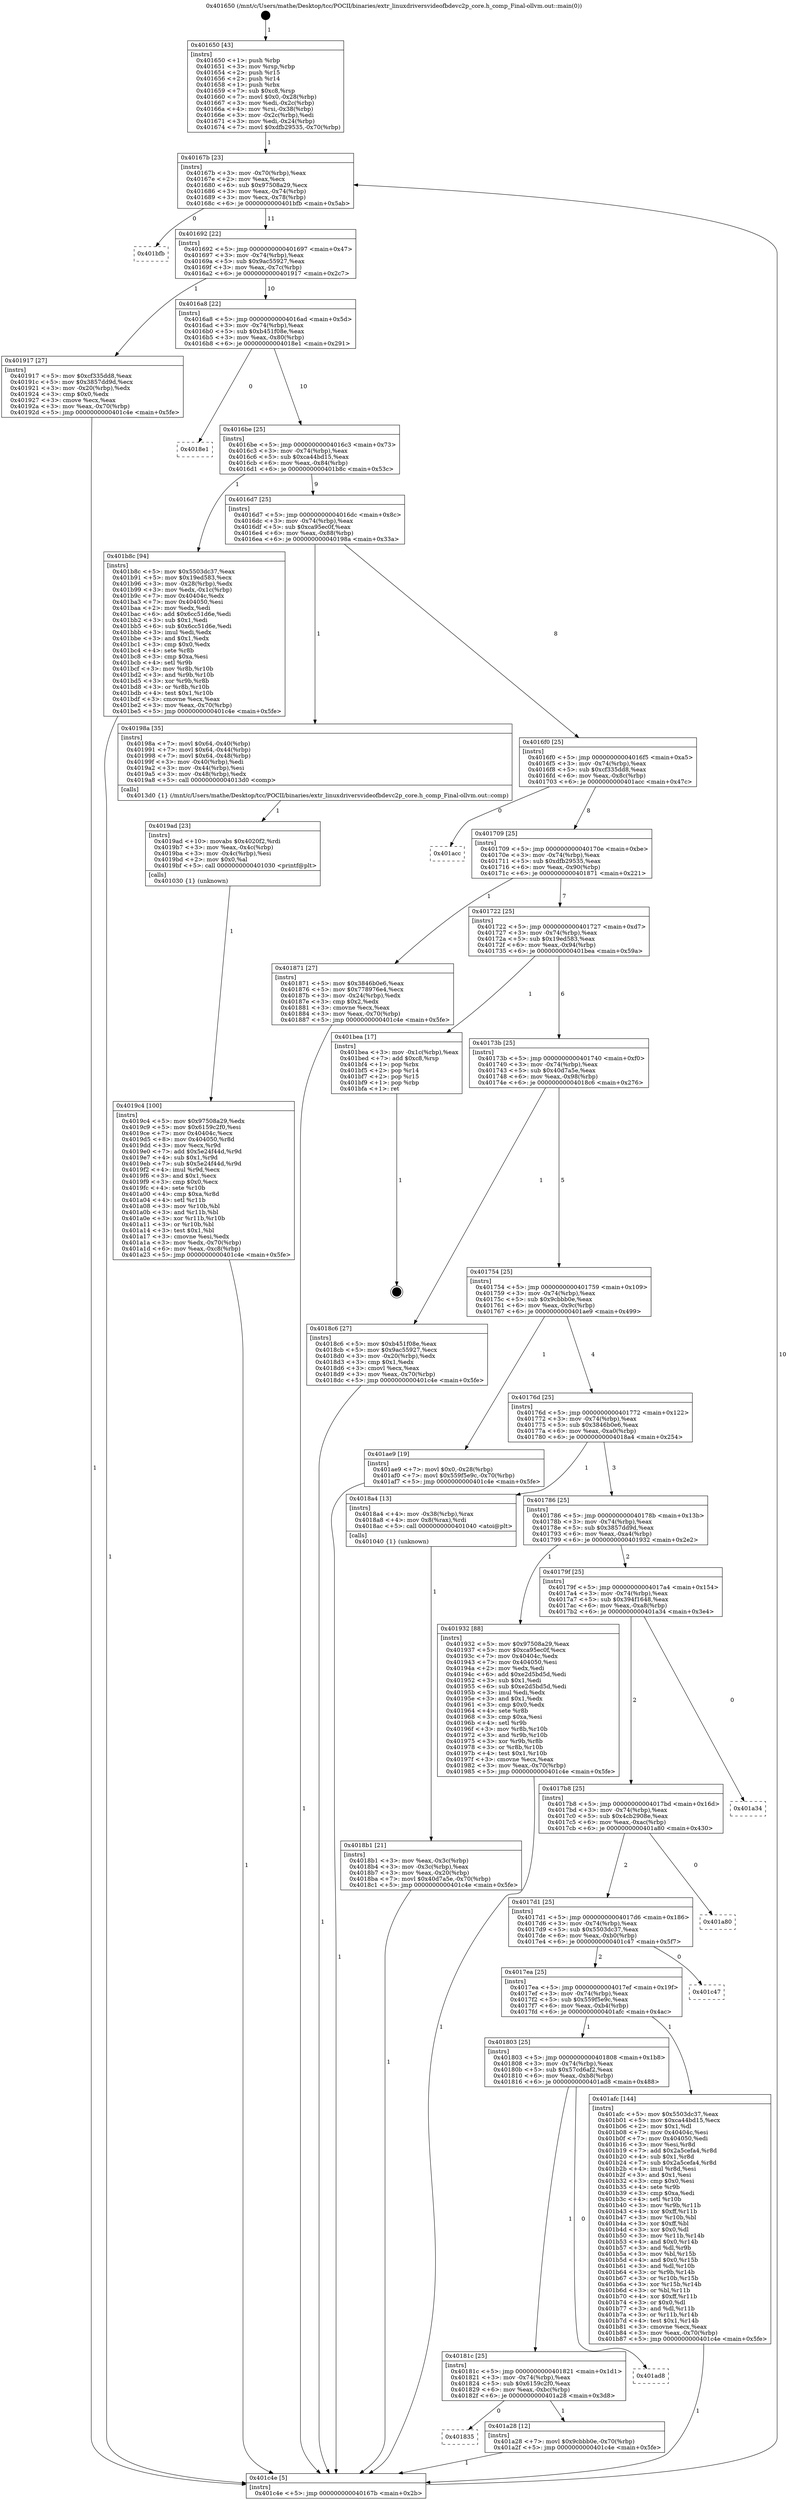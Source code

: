 digraph "0x401650" {
  label = "0x401650 (/mnt/c/Users/mathe/Desktop/tcc/POCII/binaries/extr_linuxdriversvideofbdevc2p_core.h_comp_Final-ollvm.out::main(0))"
  labelloc = "t"
  node[shape=record]

  Entry [label="",width=0.3,height=0.3,shape=circle,fillcolor=black,style=filled]
  "0x40167b" [label="{
     0x40167b [23]\l
     | [instrs]\l
     &nbsp;&nbsp;0x40167b \<+3\>: mov -0x70(%rbp),%eax\l
     &nbsp;&nbsp;0x40167e \<+2\>: mov %eax,%ecx\l
     &nbsp;&nbsp;0x401680 \<+6\>: sub $0x97508a29,%ecx\l
     &nbsp;&nbsp;0x401686 \<+3\>: mov %eax,-0x74(%rbp)\l
     &nbsp;&nbsp;0x401689 \<+3\>: mov %ecx,-0x78(%rbp)\l
     &nbsp;&nbsp;0x40168c \<+6\>: je 0000000000401bfb \<main+0x5ab\>\l
  }"]
  "0x401bfb" [label="{
     0x401bfb\l
  }", style=dashed]
  "0x401692" [label="{
     0x401692 [22]\l
     | [instrs]\l
     &nbsp;&nbsp;0x401692 \<+5\>: jmp 0000000000401697 \<main+0x47\>\l
     &nbsp;&nbsp;0x401697 \<+3\>: mov -0x74(%rbp),%eax\l
     &nbsp;&nbsp;0x40169a \<+5\>: sub $0x9ac55927,%eax\l
     &nbsp;&nbsp;0x40169f \<+3\>: mov %eax,-0x7c(%rbp)\l
     &nbsp;&nbsp;0x4016a2 \<+6\>: je 0000000000401917 \<main+0x2c7\>\l
  }"]
  Exit [label="",width=0.3,height=0.3,shape=circle,fillcolor=black,style=filled,peripheries=2]
  "0x401917" [label="{
     0x401917 [27]\l
     | [instrs]\l
     &nbsp;&nbsp;0x401917 \<+5\>: mov $0xcf335dd8,%eax\l
     &nbsp;&nbsp;0x40191c \<+5\>: mov $0x3857dd9d,%ecx\l
     &nbsp;&nbsp;0x401921 \<+3\>: mov -0x20(%rbp),%edx\l
     &nbsp;&nbsp;0x401924 \<+3\>: cmp $0x0,%edx\l
     &nbsp;&nbsp;0x401927 \<+3\>: cmove %ecx,%eax\l
     &nbsp;&nbsp;0x40192a \<+3\>: mov %eax,-0x70(%rbp)\l
     &nbsp;&nbsp;0x40192d \<+5\>: jmp 0000000000401c4e \<main+0x5fe\>\l
  }"]
  "0x4016a8" [label="{
     0x4016a8 [22]\l
     | [instrs]\l
     &nbsp;&nbsp;0x4016a8 \<+5\>: jmp 00000000004016ad \<main+0x5d\>\l
     &nbsp;&nbsp;0x4016ad \<+3\>: mov -0x74(%rbp),%eax\l
     &nbsp;&nbsp;0x4016b0 \<+5\>: sub $0xb451f08e,%eax\l
     &nbsp;&nbsp;0x4016b5 \<+3\>: mov %eax,-0x80(%rbp)\l
     &nbsp;&nbsp;0x4016b8 \<+6\>: je 00000000004018e1 \<main+0x291\>\l
  }"]
  "0x401835" [label="{
     0x401835\l
  }", style=dashed]
  "0x4018e1" [label="{
     0x4018e1\l
  }", style=dashed]
  "0x4016be" [label="{
     0x4016be [25]\l
     | [instrs]\l
     &nbsp;&nbsp;0x4016be \<+5\>: jmp 00000000004016c3 \<main+0x73\>\l
     &nbsp;&nbsp;0x4016c3 \<+3\>: mov -0x74(%rbp),%eax\l
     &nbsp;&nbsp;0x4016c6 \<+5\>: sub $0xca44bd15,%eax\l
     &nbsp;&nbsp;0x4016cb \<+6\>: mov %eax,-0x84(%rbp)\l
     &nbsp;&nbsp;0x4016d1 \<+6\>: je 0000000000401b8c \<main+0x53c\>\l
  }"]
  "0x401a28" [label="{
     0x401a28 [12]\l
     | [instrs]\l
     &nbsp;&nbsp;0x401a28 \<+7\>: movl $0x9cbbb0e,-0x70(%rbp)\l
     &nbsp;&nbsp;0x401a2f \<+5\>: jmp 0000000000401c4e \<main+0x5fe\>\l
  }"]
  "0x401b8c" [label="{
     0x401b8c [94]\l
     | [instrs]\l
     &nbsp;&nbsp;0x401b8c \<+5\>: mov $0x5503dc37,%eax\l
     &nbsp;&nbsp;0x401b91 \<+5\>: mov $0x19ed583,%ecx\l
     &nbsp;&nbsp;0x401b96 \<+3\>: mov -0x28(%rbp),%edx\l
     &nbsp;&nbsp;0x401b99 \<+3\>: mov %edx,-0x1c(%rbp)\l
     &nbsp;&nbsp;0x401b9c \<+7\>: mov 0x40404c,%edx\l
     &nbsp;&nbsp;0x401ba3 \<+7\>: mov 0x404050,%esi\l
     &nbsp;&nbsp;0x401baa \<+2\>: mov %edx,%edi\l
     &nbsp;&nbsp;0x401bac \<+6\>: add $0x6cc51d6e,%edi\l
     &nbsp;&nbsp;0x401bb2 \<+3\>: sub $0x1,%edi\l
     &nbsp;&nbsp;0x401bb5 \<+6\>: sub $0x6cc51d6e,%edi\l
     &nbsp;&nbsp;0x401bbb \<+3\>: imul %edi,%edx\l
     &nbsp;&nbsp;0x401bbe \<+3\>: and $0x1,%edx\l
     &nbsp;&nbsp;0x401bc1 \<+3\>: cmp $0x0,%edx\l
     &nbsp;&nbsp;0x401bc4 \<+4\>: sete %r8b\l
     &nbsp;&nbsp;0x401bc8 \<+3\>: cmp $0xa,%esi\l
     &nbsp;&nbsp;0x401bcb \<+4\>: setl %r9b\l
     &nbsp;&nbsp;0x401bcf \<+3\>: mov %r8b,%r10b\l
     &nbsp;&nbsp;0x401bd2 \<+3\>: and %r9b,%r10b\l
     &nbsp;&nbsp;0x401bd5 \<+3\>: xor %r9b,%r8b\l
     &nbsp;&nbsp;0x401bd8 \<+3\>: or %r8b,%r10b\l
     &nbsp;&nbsp;0x401bdb \<+4\>: test $0x1,%r10b\l
     &nbsp;&nbsp;0x401bdf \<+3\>: cmovne %ecx,%eax\l
     &nbsp;&nbsp;0x401be2 \<+3\>: mov %eax,-0x70(%rbp)\l
     &nbsp;&nbsp;0x401be5 \<+5\>: jmp 0000000000401c4e \<main+0x5fe\>\l
  }"]
  "0x4016d7" [label="{
     0x4016d7 [25]\l
     | [instrs]\l
     &nbsp;&nbsp;0x4016d7 \<+5\>: jmp 00000000004016dc \<main+0x8c\>\l
     &nbsp;&nbsp;0x4016dc \<+3\>: mov -0x74(%rbp),%eax\l
     &nbsp;&nbsp;0x4016df \<+5\>: sub $0xca95ec0f,%eax\l
     &nbsp;&nbsp;0x4016e4 \<+6\>: mov %eax,-0x88(%rbp)\l
     &nbsp;&nbsp;0x4016ea \<+6\>: je 000000000040198a \<main+0x33a\>\l
  }"]
  "0x40181c" [label="{
     0x40181c [25]\l
     | [instrs]\l
     &nbsp;&nbsp;0x40181c \<+5\>: jmp 0000000000401821 \<main+0x1d1\>\l
     &nbsp;&nbsp;0x401821 \<+3\>: mov -0x74(%rbp),%eax\l
     &nbsp;&nbsp;0x401824 \<+5\>: sub $0x6159c2f0,%eax\l
     &nbsp;&nbsp;0x401829 \<+6\>: mov %eax,-0xbc(%rbp)\l
     &nbsp;&nbsp;0x40182f \<+6\>: je 0000000000401a28 \<main+0x3d8\>\l
  }"]
  "0x40198a" [label="{
     0x40198a [35]\l
     | [instrs]\l
     &nbsp;&nbsp;0x40198a \<+7\>: movl $0x64,-0x40(%rbp)\l
     &nbsp;&nbsp;0x401991 \<+7\>: movl $0x64,-0x44(%rbp)\l
     &nbsp;&nbsp;0x401998 \<+7\>: movl $0x64,-0x48(%rbp)\l
     &nbsp;&nbsp;0x40199f \<+3\>: mov -0x40(%rbp),%edi\l
     &nbsp;&nbsp;0x4019a2 \<+3\>: mov -0x44(%rbp),%esi\l
     &nbsp;&nbsp;0x4019a5 \<+3\>: mov -0x48(%rbp),%edx\l
     &nbsp;&nbsp;0x4019a8 \<+5\>: call 00000000004013d0 \<comp\>\l
     | [calls]\l
     &nbsp;&nbsp;0x4013d0 \{1\} (/mnt/c/Users/mathe/Desktop/tcc/POCII/binaries/extr_linuxdriversvideofbdevc2p_core.h_comp_Final-ollvm.out::comp)\l
  }"]
  "0x4016f0" [label="{
     0x4016f0 [25]\l
     | [instrs]\l
     &nbsp;&nbsp;0x4016f0 \<+5\>: jmp 00000000004016f5 \<main+0xa5\>\l
     &nbsp;&nbsp;0x4016f5 \<+3\>: mov -0x74(%rbp),%eax\l
     &nbsp;&nbsp;0x4016f8 \<+5\>: sub $0xcf335dd8,%eax\l
     &nbsp;&nbsp;0x4016fd \<+6\>: mov %eax,-0x8c(%rbp)\l
     &nbsp;&nbsp;0x401703 \<+6\>: je 0000000000401acc \<main+0x47c\>\l
  }"]
  "0x401ad8" [label="{
     0x401ad8\l
  }", style=dashed]
  "0x401acc" [label="{
     0x401acc\l
  }", style=dashed]
  "0x401709" [label="{
     0x401709 [25]\l
     | [instrs]\l
     &nbsp;&nbsp;0x401709 \<+5\>: jmp 000000000040170e \<main+0xbe\>\l
     &nbsp;&nbsp;0x40170e \<+3\>: mov -0x74(%rbp),%eax\l
     &nbsp;&nbsp;0x401711 \<+5\>: sub $0xdfb29535,%eax\l
     &nbsp;&nbsp;0x401716 \<+6\>: mov %eax,-0x90(%rbp)\l
     &nbsp;&nbsp;0x40171c \<+6\>: je 0000000000401871 \<main+0x221\>\l
  }"]
  "0x401803" [label="{
     0x401803 [25]\l
     | [instrs]\l
     &nbsp;&nbsp;0x401803 \<+5\>: jmp 0000000000401808 \<main+0x1b8\>\l
     &nbsp;&nbsp;0x401808 \<+3\>: mov -0x74(%rbp),%eax\l
     &nbsp;&nbsp;0x40180b \<+5\>: sub $0x57cd6af2,%eax\l
     &nbsp;&nbsp;0x401810 \<+6\>: mov %eax,-0xb8(%rbp)\l
     &nbsp;&nbsp;0x401816 \<+6\>: je 0000000000401ad8 \<main+0x488\>\l
  }"]
  "0x401871" [label="{
     0x401871 [27]\l
     | [instrs]\l
     &nbsp;&nbsp;0x401871 \<+5\>: mov $0x3846b0e6,%eax\l
     &nbsp;&nbsp;0x401876 \<+5\>: mov $0x778976e4,%ecx\l
     &nbsp;&nbsp;0x40187b \<+3\>: mov -0x24(%rbp),%edx\l
     &nbsp;&nbsp;0x40187e \<+3\>: cmp $0x2,%edx\l
     &nbsp;&nbsp;0x401881 \<+3\>: cmovne %ecx,%eax\l
     &nbsp;&nbsp;0x401884 \<+3\>: mov %eax,-0x70(%rbp)\l
     &nbsp;&nbsp;0x401887 \<+5\>: jmp 0000000000401c4e \<main+0x5fe\>\l
  }"]
  "0x401722" [label="{
     0x401722 [25]\l
     | [instrs]\l
     &nbsp;&nbsp;0x401722 \<+5\>: jmp 0000000000401727 \<main+0xd7\>\l
     &nbsp;&nbsp;0x401727 \<+3\>: mov -0x74(%rbp),%eax\l
     &nbsp;&nbsp;0x40172a \<+5\>: sub $0x19ed583,%eax\l
     &nbsp;&nbsp;0x40172f \<+6\>: mov %eax,-0x94(%rbp)\l
     &nbsp;&nbsp;0x401735 \<+6\>: je 0000000000401bea \<main+0x59a\>\l
  }"]
  "0x401c4e" [label="{
     0x401c4e [5]\l
     | [instrs]\l
     &nbsp;&nbsp;0x401c4e \<+5\>: jmp 000000000040167b \<main+0x2b\>\l
  }"]
  "0x401650" [label="{
     0x401650 [43]\l
     | [instrs]\l
     &nbsp;&nbsp;0x401650 \<+1\>: push %rbp\l
     &nbsp;&nbsp;0x401651 \<+3\>: mov %rsp,%rbp\l
     &nbsp;&nbsp;0x401654 \<+2\>: push %r15\l
     &nbsp;&nbsp;0x401656 \<+2\>: push %r14\l
     &nbsp;&nbsp;0x401658 \<+1\>: push %rbx\l
     &nbsp;&nbsp;0x401659 \<+7\>: sub $0xc8,%rsp\l
     &nbsp;&nbsp;0x401660 \<+7\>: movl $0x0,-0x28(%rbp)\l
     &nbsp;&nbsp;0x401667 \<+3\>: mov %edi,-0x2c(%rbp)\l
     &nbsp;&nbsp;0x40166a \<+4\>: mov %rsi,-0x38(%rbp)\l
     &nbsp;&nbsp;0x40166e \<+3\>: mov -0x2c(%rbp),%edi\l
     &nbsp;&nbsp;0x401671 \<+3\>: mov %edi,-0x24(%rbp)\l
     &nbsp;&nbsp;0x401674 \<+7\>: movl $0xdfb29535,-0x70(%rbp)\l
  }"]
  "0x401afc" [label="{
     0x401afc [144]\l
     | [instrs]\l
     &nbsp;&nbsp;0x401afc \<+5\>: mov $0x5503dc37,%eax\l
     &nbsp;&nbsp;0x401b01 \<+5\>: mov $0xca44bd15,%ecx\l
     &nbsp;&nbsp;0x401b06 \<+2\>: mov $0x1,%dl\l
     &nbsp;&nbsp;0x401b08 \<+7\>: mov 0x40404c,%esi\l
     &nbsp;&nbsp;0x401b0f \<+7\>: mov 0x404050,%edi\l
     &nbsp;&nbsp;0x401b16 \<+3\>: mov %esi,%r8d\l
     &nbsp;&nbsp;0x401b19 \<+7\>: add $0x2a5cefa4,%r8d\l
     &nbsp;&nbsp;0x401b20 \<+4\>: sub $0x1,%r8d\l
     &nbsp;&nbsp;0x401b24 \<+7\>: sub $0x2a5cefa4,%r8d\l
     &nbsp;&nbsp;0x401b2b \<+4\>: imul %r8d,%esi\l
     &nbsp;&nbsp;0x401b2f \<+3\>: and $0x1,%esi\l
     &nbsp;&nbsp;0x401b32 \<+3\>: cmp $0x0,%esi\l
     &nbsp;&nbsp;0x401b35 \<+4\>: sete %r9b\l
     &nbsp;&nbsp;0x401b39 \<+3\>: cmp $0xa,%edi\l
     &nbsp;&nbsp;0x401b3c \<+4\>: setl %r10b\l
     &nbsp;&nbsp;0x401b40 \<+3\>: mov %r9b,%r11b\l
     &nbsp;&nbsp;0x401b43 \<+4\>: xor $0xff,%r11b\l
     &nbsp;&nbsp;0x401b47 \<+3\>: mov %r10b,%bl\l
     &nbsp;&nbsp;0x401b4a \<+3\>: xor $0xff,%bl\l
     &nbsp;&nbsp;0x401b4d \<+3\>: xor $0x0,%dl\l
     &nbsp;&nbsp;0x401b50 \<+3\>: mov %r11b,%r14b\l
     &nbsp;&nbsp;0x401b53 \<+4\>: and $0x0,%r14b\l
     &nbsp;&nbsp;0x401b57 \<+3\>: and %dl,%r9b\l
     &nbsp;&nbsp;0x401b5a \<+3\>: mov %bl,%r15b\l
     &nbsp;&nbsp;0x401b5d \<+4\>: and $0x0,%r15b\l
     &nbsp;&nbsp;0x401b61 \<+3\>: and %dl,%r10b\l
     &nbsp;&nbsp;0x401b64 \<+3\>: or %r9b,%r14b\l
     &nbsp;&nbsp;0x401b67 \<+3\>: or %r10b,%r15b\l
     &nbsp;&nbsp;0x401b6a \<+3\>: xor %r15b,%r14b\l
     &nbsp;&nbsp;0x401b6d \<+3\>: or %bl,%r11b\l
     &nbsp;&nbsp;0x401b70 \<+4\>: xor $0xff,%r11b\l
     &nbsp;&nbsp;0x401b74 \<+3\>: or $0x0,%dl\l
     &nbsp;&nbsp;0x401b77 \<+3\>: and %dl,%r11b\l
     &nbsp;&nbsp;0x401b7a \<+3\>: or %r11b,%r14b\l
     &nbsp;&nbsp;0x401b7d \<+4\>: test $0x1,%r14b\l
     &nbsp;&nbsp;0x401b81 \<+3\>: cmovne %ecx,%eax\l
     &nbsp;&nbsp;0x401b84 \<+3\>: mov %eax,-0x70(%rbp)\l
     &nbsp;&nbsp;0x401b87 \<+5\>: jmp 0000000000401c4e \<main+0x5fe\>\l
  }"]
  "0x401bea" [label="{
     0x401bea [17]\l
     | [instrs]\l
     &nbsp;&nbsp;0x401bea \<+3\>: mov -0x1c(%rbp),%eax\l
     &nbsp;&nbsp;0x401bed \<+7\>: add $0xc8,%rsp\l
     &nbsp;&nbsp;0x401bf4 \<+1\>: pop %rbx\l
     &nbsp;&nbsp;0x401bf5 \<+2\>: pop %r14\l
     &nbsp;&nbsp;0x401bf7 \<+2\>: pop %r15\l
     &nbsp;&nbsp;0x401bf9 \<+1\>: pop %rbp\l
     &nbsp;&nbsp;0x401bfa \<+1\>: ret\l
  }"]
  "0x40173b" [label="{
     0x40173b [25]\l
     | [instrs]\l
     &nbsp;&nbsp;0x40173b \<+5\>: jmp 0000000000401740 \<main+0xf0\>\l
     &nbsp;&nbsp;0x401740 \<+3\>: mov -0x74(%rbp),%eax\l
     &nbsp;&nbsp;0x401743 \<+5\>: sub $0x40d7a5e,%eax\l
     &nbsp;&nbsp;0x401748 \<+6\>: mov %eax,-0x98(%rbp)\l
     &nbsp;&nbsp;0x40174e \<+6\>: je 00000000004018c6 \<main+0x276\>\l
  }"]
  "0x4017ea" [label="{
     0x4017ea [25]\l
     | [instrs]\l
     &nbsp;&nbsp;0x4017ea \<+5\>: jmp 00000000004017ef \<main+0x19f\>\l
     &nbsp;&nbsp;0x4017ef \<+3\>: mov -0x74(%rbp),%eax\l
     &nbsp;&nbsp;0x4017f2 \<+5\>: sub $0x559f5e9c,%eax\l
     &nbsp;&nbsp;0x4017f7 \<+6\>: mov %eax,-0xb4(%rbp)\l
     &nbsp;&nbsp;0x4017fd \<+6\>: je 0000000000401afc \<main+0x4ac\>\l
  }"]
  "0x4018c6" [label="{
     0x4018c6 [27]\l
     | [instrs]\l
     &nbsp;&nbsp;0x4018c6 \<+5\>: mov $0xb451f08e,%eax\l
     &nbsp;&nbsp;0x4018cb \<+5\>: mov $0x9ac55927,%ecx\l
     &nbsp;&nbsp;0x4018d0 \<+3\>: mov -0x20(%rbp),%edx\l
     &nbsp;&nbsp;0x4018d3 \<+3\>: cmp $0x1,%edx\l
     &nbsp;&nbsp;0x4018d6 \<+3\>: cmovl %ecx,%eax\l
     &nbsp;&nbsp;0x4018d9 \<+3\>: mov %eax,-0x70(%rbp)\l
     &nbsp;&nbsp;0x4018dc \<+5\>: jmp 0000000000401c4e \<main+0x5fe\>\l
  }"]
  "0x401754" [label="{
     0x401754 [25]\l
     | [instrs]\l
     &nbsp;&nbsp;0x401754 \<+5\>: jmp 0000000000401759 \<main+0x109\>\l
     &nbsp;&nbsp;0x401759 \<+3\>: mov -0x74(%rbp),%eax\l
     &nbsp;&nbsp;0x40175c \<+5\>: sub $0x9cbbb0e,%eax\l
     &nbsp;&nbsp;0x401761 \<+6\>: mov %eax,-0x9c(%rbp)\l
     &nbsp;&nbsp;0x401767 \<+6\>: je 0000000000401ae9 \<main+0x499\>\l
  }"]
  "0x401c47" [label="{
     0x401c47\l
  }", style=dashed]
  "0x401ae9" [label="{
     0x401ae9 [19]\l
     | [instrs]\l
     &nbsp;&nbsp;0x401ae9 \<+7\>: movl $0x0,-0x28(%rbp)\l
     &nbsp;&nbsp;0x401af0 \<+7\>: movl $0x559f5e9c,-0x70(%rbp)\l
     &nbsp;&nbsp;0x401af7 \<+5\>: jmp 0000000000401c4e \<main+0x5fe\>\l
  }"]
  "0x40176d" [label="{
     0x40176d [25]\l
     | [instrs]\l
     &nbsp;&nbsp;0x40176d \<+5\>: jmp 0000000000401772 \<main+0x122\>\l
     &nbsp;&nbsp;0x401772 \<+3\>: mov -0x74(%rbp),%eax\l
     &nbsp;&nbsp;0x401775 \<+5\>: sub $0x3846b0e6,%eax\l
     &nbsp;&nbsp;0x40177a \<+6\>: mov %eax,-0xa0(%rbp)\l
     &nbsp;&nbsp;0x401780 \<+6\>: je 00000000004018a4 \<main+0x254\>\l
  }"]
  "0x4017d1" [label="{
     0x4017d1 [25]\l
     | [instrs]\l
     &nbsp;&nbsp;0x4017d1 \<+5\>: jmp 00000000004017d6 \<main+0x186\>\l
     &nbsp;&nbsp;0x4017d6 \<+3\>: mov -0x74(%rbp),%eax\l
     &nbsp;&nbsp;0x4017d9 \<+5\>: sub $0x5503dc37,%eax\l
     &nbsp;&nbsp;0x4017de \<+6\>: mov %eax,-0xb0(%rbp)\l
     &nbsp;&nbsp;0x4017e4 \<+6\>: je 0000000000401c47 \<main+0x5f7\>\l
  }"]
  "0x4018a4" [label="{
     0x4018a4 [13]\l
     | [instrs]\l
     &nbsp;&nbsp;0x4018a4 \<+4\>: mov -0x38(%rbp),%rax\l
     &nbsp;&nbsp;0x4018a8 \<+4\>: mov 0x8(%rax),%rdi\l
     &nbsp;&nbsp;0x4018ac \<+5\>: call 0000000000401040 \<atoi@plt\>\l
     | [calls]\l
     &nbsp;&nbsp;0x401040 \{1\} (unknown)\l
  }"]
  "0x401786" [label="{
     0x401786 [25]\l
     | [instrs]\l
     &nbsp;&nbsp;0x401786 \<+5\>: jmp 000000000040178b \<main+0x13b\>\l
     &nbsp;&nbsp;0x40178b \<+3\>: mov -0x74(%rbp),%eax\l
     &nbsp;&nbsp;0x40178e \<+5\>: sub $0x3857dd9d,%eax\l
     &nbsp;&nbsp;0x401793 \<+6\>: mov %eax,-0xa4(%rbp)\l
     &nbsp;&nbsp;0x401799 \<+6\>: je 0000000000401932 \<main+0x2e2\>\l
  }"]
  "0x4018b1" [label="{
     0x4018b1 [21]\l
     | [instrs]\l
     &nbsp;&nbsp;0x4018b1 \<+3\>: mov %eax,-0x3c(%rbp)\l
     &nbsp;&nbsp;0x4018b4 \<+3\>: mov -0x3c(%rbp),%eax\l
     &nbsp;&nbsp;0x4018b7 \<+3\>: mov %eax,-0x20(%rbp)\l
     &nbsp;&nbsp;0x4018ba \<+7\>: movl $0x40d7a5e,-0x70(%rbp)\l
     &nbsp;&nbsp;0x4018c1 \<+5\>: jmp 0000000000401c4e \<main+0x5fe\>\l
  }"]
  "0x401a80" [label="{
     0x401a80\l
  }", style=dashed]
  "0x401932" [label="{
     0x401932 [88]\l
     | [instrs]\l
     &nbsp;&nbsp;0x401932 \<+5\>: mov $0x97508a29,%eax\l
     &nbsp;&nbsp;0x401937 \<+5\>: mov $0xca95ec0f,%ecx\l
     &nbsp;&nbsp;0x40193c \<+7\>: mov 0x40404c,%edx\l
     &nbsp;&nbsp;0x401943 \<+7\>: mov 0x404050,%esi\l
     &nbsp;&nbsp;0x40194a \<+2\>: mov %edx,%edi\l
     &nbsp;&nbsp;0x40194c \<+6\>: add $0xe2d5bd5d,%edi\l
     &nbsp;&nbsp;0x401952 \<+3\>: sub $0x1,%edi\l
     &nbsp;&nbsp;0x401955 \<+6\>: sub $0xe2d5bd5d,%edi\l
     &nbsp;&nbsp;0x40195b \<+3\>: imul %edi,%edx\l
     &nbsp;&nbsp;0x40195e \<+3\>: and $0x1,%edx\l
     &nbsp;&nbsp;0x401961 \<+3\>: cmp $0x0,%edx\l
     &nbsp;&nbsp;0x401964 \<+4\>: sete %r8b\l
     &nbsp;&nbsp;0x401968 \<+3\>: cmp $0xa,%esi\l
     &nbsp;&nbsp;0x40196b \<+4\>: setl %r9b\l
     &nbsp;&nbsp;0x40196f \<+3\>: mov %r8b,%r10b\l
     &nbsp;&nbsp;0x401972 \<+3\>: and %r9b,%r10b\l
     &nbsp;&nbsp;0x401975 \<+3\>: xor %r9b,%r8b\l
     &nbsp;&nbsp;0x401978 \<+3\>: or %r8b,%r10b\l
     &nbsp;&nbsp;0x40197b \<+4\>: test $0x1,%r10b\l
     &nbsp;&nbsp;0x40197f \<+3\>: cmovne %ecx,%eax\l
     &nbsp;&nbsp;0x401982 \<+3\>: mov %eax,-0x70(%rbp)\l
     &nbsp;&nbsp;0x401985 \<+5\>: jmp 0000000000401c4e \<main+0x5fe\>\l
  }"]
  "0x40179f" [label="{
     0x40179f [25]\l
     | [instrs]\l
     &nbsp;&nbsp;0x40179f \<+5\>: jmp 00000000004017a4 \<main+0x154\>\l
     &nbsp;&nbsp;0x4017a4 \<+3\>: mov -0x74(%rbp),%eax\l
     &nbsp;&nbsp;0x4017a7 \<+5\>: sub $0x394f1648,%eax\l
     &nbsp;&nbsp;0x4017ac \<+6\>: mov %eax,-0xa8(%rbp)\l
     &nbsp;&nbsp;0x4017b2 \<+6\>: je 0000000000401a34 \<main+0x3e4\>\l
  }"]
  "0x4019ad" [label="{
     0x4019ad [23]\l
     | [instrs]\l
     &nbsp;&nbsp;0x4019ad \<+10\>: movabs $0x4020f2,%rdi\l
     &nbsp;&nbsp;0x4019b7 \<+3\>: mov %eax,-0x4c(%rbp)\l
     &nbsp;&nbsp;0x4019ba \<+3\>: mov -0x4c(%rbp),%esi\l
     &nbsp;&nbsp;0x4019bd \<+2\>: mov $0x0,%al\l
     &nbsp;&nbsp;0x4019bf \<+5\>: call 0000000000401030 \<printf@plt\>\l
     | [calls]\l
     &nbsp;&nbsp;0x401030 \{1\} (unknown)\l
  }"]
  "0x4019c4" [label="{
     0x4019c4 [100]\l
     | [instrs]\l
     &nbsp;&nbsp;0x4019c4 \<+5\>: mov $0x97508a29,%edx\l
     &nbsp;&nbsp;0x4019c9 \<+5\>: mov $0x6159c2f0,%esi\l
     &nbsp;&nbsp;0x4019ce \<+7\>: mov 0x40404c,%ecx\l
     &nbsp;&nbsp;0x4019d5 \<+8\>: mov 0x404050,%r8d\l
     &nbsp;&nbsp;0x4019dd \<+3\>: mov %ecx,%r9d\l
     &nbsp;&nbsp;0x4019e0 \<+7\>: add $0x5e24f44d,%r9d\l
     &nbsp;&nbsp;0x4019e7 \<+4\>: sub $0x1,%r9d\l
     &nbsp;&nbsp;0x4019eb \<+7\>: sub $0x5e24f44d,%r9d\l
     &nbsp;&nbsp;0x4019f2 \<+4\>: imul %r9d,%ecx\l
     &nbsp;&nbsp;0x4019f6 \<+3\>: and $0x1,%ecx\l
     &nbsp;&nbsp;0x4019f9 \<+3\>: cmp $0x0,%ecx\l
     &nbsp;&nbsp;0x4019fc \<+4\>: sete %r10b\l
     &nbsp;&nbsp;0x401a00 \<+4\>: cmp $0xa,%r8d\l
     &nbsp;&nbsp;0x401a04 \<+4\>: setl %r11b\l
     &nbsp;&nbsp;0x401a08 \<+3\>: mov %r10b,%bl\l
     &nbsp;&nbsp;0x401a0b \<+3\>: and %r11b,%bl\l
     &nbsp;&nbsp;0x401a0e \<+3\>: xor %r11b,%r10b\l
     &nbsp;&nbsp;0x401a11 \<+3\>: or %r10b,%bl\l
     &nbsp;&nbsp;0x401a14 \<+3\>: test $0x1,%bl\l
     &nbsp;&nbsp;0x401a17 \<+3\>: cmovne %esi,%edx\l
     &nbsp;&nbsp;0x401a1a \<+3\>: mov %edx,-0x70(%rbp)\l
     &nbsp;&nbsp;0x401a1d \<+6\>: mov %eax,-0xc8(%rbp)\l
     &nbsp;&nbsp;0x401a23 \<+5\>: jmp 0000000000401c4e \<main+0x5fe\>\l
  }"]
  "0x4017b8" [label="{
     0x4017b8 [25]\l
     | [instrs]\l
     &nbsp;&nbsp;0x4017b8 \<+5\>: jmp 00000000004017bd \<main+0x16d\>\l
     &nbsp;&nbsp;0x4017bd \<+3\>: mov -0x74(%rbp),%eax\l
     &nbsp;&nbsp;0x4017c0 \<+5\>: sub $0x4cb2908e,%eax\l
     &nbsp;&nbsp;0x4017c5 \<+6\>: mov %eax,-0xac(%rbp)\l
     &nbsp;&nbsp;0x4017cb \<+6\>: je 0000000000401a80 \<main+0x430\>\l
  }"]
  "0x401a34" [label="{
     0x401a34\l
  }", style=dashed]
  Entry -> "0x401650" [label=" 1"]
  "0x40167b" -> "0x401bfb" [label=" 0"]
  "0x40167b" -> "0x401692" [label=" 11"]
  "0x401bea" -> Exit [label=" 1"]
  "0x401692" -> "0x401917" [label=" 1"]
  "0x401692" -> "0x4016a8" [label=" 10"]
  "0x401b8c" -> "0x401c4e" [label=" 1"]
  "0x4016a8" -> "0x4018e1" [label=" 0"]
  "0x4016a8" -> "0x4016be" [label=" 10"]
  "0x401afc" -> "0x401c4e" [label=" 1"]
  "0x4016be" -> "0x401b8c" [label=" 1"]
  "0x4016be" -> "0x4016d7" [label=" 9"]
  "0x401ae9" -> "0x401c4e" [label=" 1"]
  "0x4016d7" -> "0x40198a" [label=" 1"]
  "0x4016d7" -> "0x4016f0" [label=" 8"]
  "0x40181c" -> "0x401835" [label=" 0"]
  "0x4016f0" -> "0x401acc" [label=" 0"]
  "0x4016f0" -> "0x401709" [label=" 8"]
  "0x40181c" -> "0x401a28" [label=" 1"]
  "0x401709" -> "0x401871" [label=" 1"]
  "0x401709" -> "0x401722" [label=" 7"]
  "0x401871" -> "0x401c4e" [label=" 1"]
  "0x401650" -> "0x40167b" [label=" 1"]
  "0x401c4e" -> "0x40167b" [label=" 10"]
  "0x401803" -> "0x40181c" [label=" 1"]
  "0x401722" -> "0x401bea" [label=" 1"]
  "0x401722" -> "0x40173b" [label=" 6"]
  "0x401803" -> "0x401ad8" [label=" 0"]
  "0x40173b" -> "0x4018c6" [label=" 1"]
  "0x40173b" -> "0x401754" [label=" 5"]
  "0x4017ea" -> "0x401803" [label=" 1"]
  "0x401754" -> "0x401ae9" [label=" 1"]
  "0x401754" -> "0x40176d" [label=" 4"]
  "0x4017ea" -> "0x401afc" [label=" 1"]
  "0x40176d" -> "0x4018a4" [label=" 1"]
  "0x40176d" -> "0x401786" [label=" 3"]
  "0x4018a4" -> "0x4018b1" [label=" 1"]
  "0x4018b1" -> "0x401c4e" [label=" 1"]
  "0x4018c6" -> "0x401c4e" [label=" 1"]
  "0x401917" -> "0x401c4e" [label=" 1"]
  "0x4017d1" -> "0x4017ea" [label=" 2"]
  "0x401786" -> "0x401932" [label=" 1"]
  "0x401786" -> "0x40179f" [label=" 2"]
  "0x401932" -> "0x401c4e" [label=" 1"]
  "0x40198a" -> "0x4019ad" [label=" 1"]
  "0x4019ad" -> "0x4019c4" [label=" 1"]
  "0x4019c4" -> "0x401c4e" [label=" 1"]
  "0x4017d1" -> "0x401c47" [label=" 0"]
  "0x40179f" -> "0x401a34" [label=" 0"]
  "0x40179f" -> "0x4017b8" [label=" 2"]
  "0x401a28" -> "0x401c4e" [label=" 1"]
  "0x4017b8" -> "0x401a80" [label=" 0"]
  "0x4017b8" -> "0x4017d1" [label=" 2"]
}
